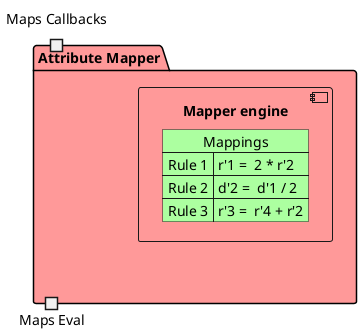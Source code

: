 {
  "sha1": "6bvxbo7ssc5anzl2pzt86sb2pqpxuik",
  "insertion": {
    "when": "2024-05-30T20:48:20.926Z",
    "url": "https://forum.plantuml.net/16261/error-when-using-map-and-portin-portout-in-a-component",
    "user": "plantuml@gmail.com"
  }
}
@startuml
'allowmixing

Package "Attribute Mapper" as attribute_mapper #ff9999 {
    portin "Maps Callbacks" as maps_callbacks
    portout "Maps Eval" as maps_evaluations
    component "Mapper engine" as mapper_engine {
    map "Mappings" as maps #acffa0 {
      Rule 1 => r'1 =  2 * r'2
      Rule 2 => d'2 =  d'1 / 2
      Rule 3 => r'3 =  r'4 + r'2
    }

  }
}
@enduml
